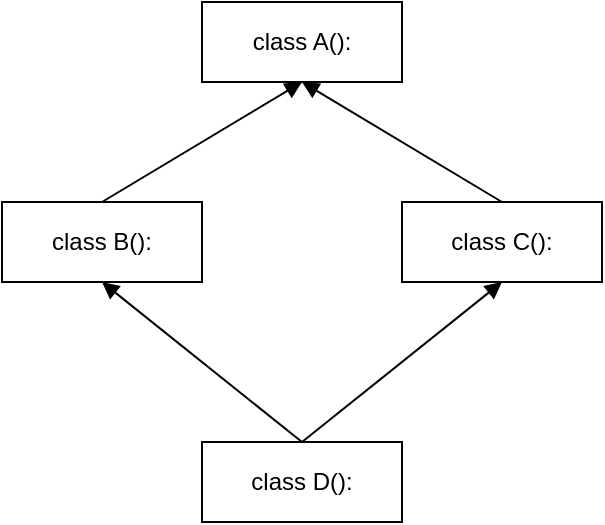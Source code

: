 <mxfile version="24.3.1" type="github" pages="2">
  <diagram name="第 1 页" id="4XVhk9JFLBVwJwxI4ibj">
    <mxGraphModel dx="954" dy="606" grid="0" gridSize="10" guides="1" tooltips="1" connect="1" arrows="1" fold="1" page="1" pageScale="1" pageWidth="827" pageHeight="1169" math="0" shadow="0">
      <root>
        <mxCell id="0" />
        <mxCell id="1" parent="0" />
        <mxCell id="gKEvEwvqkD_AzdAn1myi-1" value="class A():" style="whiteSpace=wrap;html=1;align=center;" vertex="1" parent="1">
          <mxGeometry x="330" y="140" width="100" height="40" as="geometry" />
        </mxCell>
        <mxCell id="gKEvEwvqkD_AzdAn1myi-2" value="class B():" style="whiteSpace=wrap;html=1;align=center;" vertex="1" parent="1">
          <mxGeometry x="230" y="240" width="100" height="40" as="geometry" />
        </mxCell>
        <mxCell id="gKEvEwvqkD_AzdAn1myi-3" value="class C():" style="whiteSpace=wrap;html=1;align=center;" vertex="1" parent="1">
          <mxGeometry x="430" y="240" width="100" height="40" as="geometry" />
        </mxCell>
        <mxCell id="gKEvEwvqkD_AzdAn1myi-4" value="class D():" style="whiteSpace=wrap;html=1;align=center;" vertex="1" parent="1">
          <mxGeometry x="330" y="360" width="100" height="40" as="geometry" />
        </mxCell>
        <mxCell id="gKEvEwvqkD_AzdAn1myi-5" value="" style="html=1;verticalAlign=bottom;endArrow=block;curved=0;rounded=0;exitX=0.5;exitY=0;exitDx=0;exitDy=0;entryX=0.5;entryY=1;entryDx=0;entryDy=0;" edge="1" parent="1" source="gKEvEwvqkD_AzdAn1myi-2" target="gKEvEwvqkD_AzdAn1myi-1">
          <mxGeometry width="80" relative="1" as="geometry">
            <mxPoint x="370" y="230" as="sourcePoint" />
            <mxPoint x="450" y="230" as="targetPoint" />
          </mxGeometry>
        </mxCell>
        <mxCell id="gKEvEwvqkD_AzdAn1myi-6" value="" style="html=1;verticalAlign=bottom;endArrow=block;curved=0;rounded=0;exitX=0.5;exitY=0;exitDx=0;exitDy=0;entryX=0.5;entryY=1;entryDx=0;entryDy=0;" edge="1" parent="1" source="gKEvEwvqkD_AzdAn1myi-3" target="gKEvEwvqkD_AzdAn1myi-1">
          <mxGeometry width="80" relative="1" as="geometry">
            <mxPoint x="290" y="250" as="sourcePoint" />
            <mxPoint x="390" y="190" as="targetPoint" />
          </mxGeometry>
        </mxCell>
        <mxCell id="gKEvEwvqkD_AzdAn1myi-7" value="" style="html=1;verticalAlign=bottom;endArrow=block;curved=0;rounded=0;exitX=0.5;exitY=0;exitDx=0;exitDy=0;entryX=0.5;entryY=1;entryDx=0;entryDy=0;" edge="1" parent="1" source="gKEvEwvqkD_AzdAn1myi-4" target="gKEvEwvqkD_AzdAn1myi-2">
          <mxGeometry width="80" relative="1" as="geometry">
            <mxPoint x="290" y="250" as="sourcePoint" />
            <mxPoint x="390" y="190" as="targetPoint" />
          </mxGeometry>
        </mxCell>
        <mxCell id="gKEvEwvqkD_AzdAn1myi-8" value="" style="html=1;verticalAlign=bottom;endArrow=block;curved=0;rounded=0;exitX=0.5;exitY=0;exitDx=0;exitDy=0;entryX=0.5;entryY=1;entryDx=0;entryDy=0;" edge="1" parent="1" source="gKEvEwvqkD_AzdAn1myi-4" target="gKEvEwvqkD_AzdAn1myi-3">
          <mxGeometry width="80" relative="1" as="geometry">
            <mxPoint x="300" y="260" as="sourcePoint" />
            <mxPoint x="400" y="200" as="targetPoint" />
          </mxGeometry>
        </mxCell>
      </root>
    </mxGraphModel>
  </diagram>
  <diagram id="UO2pIvTZbY1FrVEvp8xe" name="第 2 页">
    <mxGraphModel dx="954" dy="606" grid="0" gridSize="10" guides="1" tooltips="1" connect="1" arrows="1" fold="1" page="1" pageScale="1" pageWidth="827" pageHeight="1169" math="0" shadow="0">
      <root>
        <mxCell id="0" />
        <mxCell id="1" parent="0" />
        <mxCell id="hHwSS1K7vuaUpa--kpI5-9" style="rounded=0;orthogonalLoop=1;jettySize=auto;html=1;exitX=0.5;exitY=1;exitDx=0;exitDy=0;entryX=0.5;entryY=0;entryDx=0;entryDy=0;" edge="1" parent="1" source="hHwSS1K7vuaUpa--kpI5-6" target="hHwSS1K7vuaUpa--kpI5-7">
          <mxGeometry relative="1" as="geometry" />
        </mxCell>
        <mxCell id="hHwSS1K7vuaUpa--kpI5-10" style="rounded=0;orthogonalLoop=1;jettySize=auto;html=1;exitX=0.5;exitY=1;exitDx=0;exitDy=0;entryX=0.5;entryY=0;entryDx=0;entryDy=0;" edge="1" parent="1" source="hHwSS1K7vuaUpa--kpI5-6" target="hHwSS1K7vuaUpa--kpI5-50">
          <mxGeometry relative="1" as="geometry">
            <mxPoint x="795" y="133" as="targetPoint" />
          </mxGeometry>
        </mxCell>
        <mxCell id="hHwSS1K7vuaUpa--kpI5-6" value="笔记本电脑" style="rounded=1;whiteSpace=wrap;html=1;" vertex="1" parent="1">
          <mxGeometry x="375" y="4" width="88" height="35" as="geometry" />
        </mxCell>
        <mxCell id="hHwSS1K7vuaUpa--kpI5-24" style="rounded=0;orthogonalLoop=1;jettySize=auto;html=1;exitX=0.5;exitY=1;exitDx=0;exitDy=0;" edge="1" parent="1" source="hHwSS1K7vuaUpa--kpI5-7" target="hHwSS1K7vuaUpa--kpI5-18">
          <mxGeometry relative="1" as="geometry" />
        </mxCell>
        <mxCell id="hHwSS1K7vuaUpa--kpI5-7" value="药品" style="rounded=1;whiteSpace=wrap;html=1;" vertex="1" parent="1">
          <mxGeometry x="159" y="133" width="88" height="35" as="geometry" />
        </mxCell>
        <mxCell id="hHwSS1K7vuaUpa--kpI5-11" style="rounded=0;orthogonalLoop=1;jettySize=auto;html=1;exitX=0.5;exitY=1;exitDx=0;exitDy=0;entryX=0.5;entryY=0;entryDx=0;entryDy=0;" edge="1" parent="1" source="hHwSS1K7vuaUpa--kpI5-13" target="hHwSS1K7vuaUpa--kpI5-14">
          <mxGeometry relative="1" as="geometry" />
        </mxCell>
        <mxCell id="hHwSS1K7vuaUpa--kpI5-12" style="rounded=0;orthogonalLoop=1;jettySize=auto;html=1;exitX=0.5;exitY=1;exitDx=0;exitDy=0;entryX=0.5;entryY=0;entryDx=0;entryDy=0;" edge="1" parent="1" source="hHwSS1K7vuaUpa--kpI5-13" target="hHwSS1K7vuaUpa--kpI5-15">
          <mxGeometry relative="1" as="geometry" />
        </mxCell>
        <mxCell id="hHwSS1K7vuaUpa--kpI5-13" value="太阳镜" style="rounded=1;whiteSpace=wrap;html=1;" vertex="1" parent="1">
          <mxGeometry x="55" y="227" width="88" height="35" as="geometry" />
        </mxCell>
        <mxCell id="hHwSS1K7vuaUpa--kpI5-14" value="……" style="rounded=1;whiteSpace=wrap;html=1;" vertex="1" parent="1">
          <mxGeometry x="3" y="315" width="88" height="35" as="geometry" />
        </mxCell>
        <mxCell id="hHwSS1K7vuaUpa--kpI5-15" value="……" style="rounded=1;whiteSpace=wrap;html=1;" vertex="1" parent="1">
          <mxGeometry x="110" y="315" width="88" height="35" as="geometry" />
        </mxCell>
        <mxCell id="hHwSS1K7vuaUpa--kpI5-16" style="rounded=0;orthogonalLoop=1;jettySize=auto;html=1;exitX=0.5;exitY=1;exitDx=0;exitDy=0;entryX=0.5;entryY=0;entryDx=0;entryDy=0;" edge="1" parent="1" source="hHwSS1K7vuaUpa--kpI5-18" target="hHwSS1K7vuaUpa--kpI5-19">
          <mxGeometry relative="1" as="geometry" />
        </mxCell>
        <mxCell id="hHwSS1K7vuaUpa--kpI5-17" style="rounded=0;orthogonalLoop=1;jettySize=auto;html=1;exitX=0.5;exitY=1;exitDx=0;exitDy=0;entryX=0.5;entryY=0;entryDx=0;entryDy=0;" edge="1" parent="1" source="hHwSS1K7vuaUpa--kpI5-18" target="hHwSS1K7vuaUpa--kpI5-20">
          <mxGeometry relative="1" as="geometry" />
        </mxCell>
        <mxCell id="hHwSS1K7vuaUpa--kpI5-18" value="太阳镜" style="rounded=1;whiteSpace=wrap;html=1;" vertex="1" parent="1">
          <mxGeometry x="267" y="227" width="88" height="35" as="geometry" />
        </mxCell>
        <mxCell id="hHwSS1K7vuaUpa--kpI5-19" value="……" style="rounded=1;whiteSpace=wrap;html=1;" vertex="1" parent="1">
          <mxGeometry x="215" y="315" width="88" height="35" as="geometry" />
        </mxCell>
        <mxCell id="hHwSS1K7vuaUpa--kpI5-20" value="……" style="rounded=1;whiteSpace=wrap;html=1;" vertex="1" parent="1">
          <mxGeometry x="319" y="315" width="88" height="35" as="geometry" />
        </mxCell>
        <mxCell id="hHwSS1K7vuaUpa--kpI5-21" value="装入" style="text;html=1;align=center;verticalAlign=middle;resizable=0;points=[];autosize=1;strokeColor=none;fillColor=none;" vertex="1" parent="1">
          <mxGeometry x="331" y="37" width="46" height="29" as="geometry" />
        </mxCell>
        <mxCell id="hHwSS1K7vuaUpa--kpI5-22" value="不装入" style="text;html=1;align=center;verticalAlign=middle;resizable=0;points=[];autosize=1;strokeColor=none;fillColor=none;" vertex="1" parent="1">
          <mxGeometry x="465" y="33" width="60" height="29" as="geometry" />
        </mxCell>
        <mxCell id="hHwSS1K7vuaUpa--kpI5-23" style="rounded=0;orthogonalLoop=1;jettySize=auto;html=1;exitX=0.5;exitY=1;exitDx=0;exitDy=0;entryX=0.5;entryY=0;entryDx=0;entryDy=0;" edge="1" parent="1" source="hHwSS1K7vuaUpa--kpI5-7" target="hHwSS1K7vuaUpa--kpI5-13">
          <mxGeometry relative="1" as="geometry">
            <mxPoint x="301" y="90" as="sourcePoint" />
            <mxPoint x="213" y="143" as="targetPoint" />
          </mxGeometry>
        </mxCell>
        <mxCell id="hHwSS1K7vuaUpa--kpI5-25" value="装入" style="text;html=1;align=center;verticalAlign=middle;resizable=0;points=[];autosize=1;strokeColor=none;fillColor=none;" vertex="1" parent="1">
          <mxGeometry x="111" y="168" width="46" height="29" as="geometry" />
        </mxCell>
        <mxCell id="hHwSS1K7vuaUpa--kpI5-26" value="不装入" style="text;html=1;align=center;verticalAlign=middle;resizable=0;points=[];autosize=1;strokeColor=none;fillColor=none;" vertex="1" parent="1">
          <mxGeometry x="247" y="168" width="60" height="29" as="geometry" />
        </mxCell>
        <mxCell id="hHwSS1K7vuaUpa--kpI5-27" value="装入" style="text;html=1;align=center;verticalAlign=middle;resizable=0;points=[];autosize=1;strokeColor=none;fillColor=none;" vertex="1" parent="1">
          <mxGeometry x="20" y="260" width="46" height="29" as="geometry" />
        </mxCell>
        <mxCell id="hHwSS1K7vuaUpa--kpI5-28" value="不装入" style="text;html=1;align=center;verticalAlign=middle;resizable=0;points=[];autosize=1;strokeColor=none;fillColor=none;" vertex="1" parent="1">
          <mxGeometry x="131" y="260" width="60" height="29" as="geometry" />
        </mxCell>
        <mxCell id="hHwSS1K7vuaUpa--kpI5-47" value="装入" style="text;html=1;align=center;verticalAlign=middle;resizable=0;points=[];autosize=1;strokeColor=none;fillColor=none;" vertex="1" parent="1">
          <mxGeometry x="241" y="262" width="46" height="29" as="geometry" />
        </mxCell>
        <mxCell id="hHwSS1K7vuaUpa--kpI5-48" value="不装入" style="text;html=1;align=center;verticalAlign=middle;resizable=0;points=[];autosize=1;strokeColor=none;fillColor=none;" vertex="1" parent="1">
          <mxGeometry x="335" y="260" width="60" height="29" as="geometry" />
        </mxCell>
        <mxCell id="hHwSS1K7vuaUpa--kpI5-49" style="rounded=0;orthogonalLoop=1;jettySize=auto;html=1;exitX=0.5;exitY=1;exitDx=0;exitDy=0;" edge="1" parent="1" source="hHwSS1K7vuaUpa--kpI5-50" target="hHwSS1K7vuaUpa--kpI5-58">
          <mxGeometry relative="1" as="geometry" />
        </mxCell>
        <mxCell id="hHwSS1K7vuaUpa--kpI5-50" value="药品" style="rounded=1;whiteSpace=wrap;html=1;" vertex="1" parent="1">
          <mxGeometry x="577" y="133" width="88" height="35" as="geometry" />
        </mxCell>
        <mxCell id="hHwSS1K7vuaUpa--kpI5-51" style="rounded=0;orthogonalLoop=1;jettySize=auto;html=1;exitX=0.5;exitY=1;exitDx=0;exitDy=0;entryX=0.5;entryY=0;entryDx=0;entryDy=0;" edge="1" parent="1" source="hHwSS1K7vuaUpa--kpI5-53" target="hHwSS1K7vuaUpa--kpI5-54">
          <mxGeometry relative="1" as="geometry" />
        </mxCell>
        <mxCell id="hHwSS1K7vuaUpa--kpI5-52" style="rounded=0;orthogonalLoop=1;jettySize=auto;html=1;exitX=0.5;exitY=1;exitDx=0;exitDy=0;entryX=0.5;entryY=0;entryDx=0;entryDy=0;" edge="1" parent="1" source="hHwSS1K7vuaUpa--kpI5-53" target="hHwSS1K7vuaUpa--kpI5-55">
          <mxGeometry relative="1" as="geometry" />
        </mxCell>
        <mxCell id="hHwSS1K7vuaUpa--kpI5-53" value="太阳镜" style="rounded=1;whiteSpace=wrap;html=1;" vertex="1" parent="1">
          <mxGeometry x="473" y="227" width="88" height="35" as="geometry" />
        </mxCell>
        <mxCell id="hHwSS1K7vuaUpa--kpI5-54" value="……" style="rounded=1;whiteSpace=wrap;html=1;" vertex="1" parent="1">
          <mxGeometry x="421" y="315" width="88" height="35" as="geometry" />
        </mxCell>
        <mxCell id="hHwSS1K7vuaUpa--kpI5-55" value="……" style="rounded=1;whiteSpace=wrap;html=1;" vertex="1" parent="1">
          <mxGeometry x="528" y="315" width="88" height="35" as="geometry" />
        </mxCell>
        <mxCell id="hHwSS1K7vuaUpa--kpI5-56" style="rounded=0;orthogonalLoop=1;jettySize=auto;html=1;exitX=0.5;exitY=1;exitDx=0;exitDy=0;entryX=0.5;entryY=0;entryDx=0;entryDy=0;" edge="1" parent="1" source="hHwSS1K7vuaUpa--kpI5-58" target="hHwSS1K7vuaUpa--kpI5-59">
          <mxGeometry relative="1" as="geometry" />
        </mxCell>
        <mxCell id="hHwSS1K7vuaUpa--kpI5-57" style="rounded=0;orthogonalLoop=1;jettySize=auto;html=1;exitX=0.5;exitY=1;exitDx=0;exitDy=0;entryX=0.5;entryY=0;entryDx=0;entryDy=0;" edge="1" parent="1" source="hHwSS1K7vuaUpa--kpI5-58" target="hHwSS1K7vuaUpa--kpI5-60">
          <mxGeometry relative="1" as="geometry" />
        </mxCell>
        <mxCell id="hHwSS1K7vuaUpa--kpI5-58" value="太阳镜" style="rounded=1;whiteSpace=wrap;html=1;" vertex="1" parent="1">
          <mxGeometry x="685" y="227" width="88" height="35" as="geometry" />
        </mxCell>
        <mxCell id="hHwSS1K7vuaUpa--kpI5-59" value="……" style="rounded=1;whiteSpace=wrap;html=1;" vertex="1" parent="1">
          <mxGeometry x="633" y="315" width="88" height="35" as="geometry" />
        </mxCell>
        <mxCell id="hHwSS1K7vuaUpa--kpI5-60" value="……" style="rounded=1;whiteSpace=wrap;html=1;" vertex="1" parent="1">
          <mxGeometry x="737" y="315" width="88" height="35" as="geometry" />
        </mxCell>
        <mxCell id="hHwSS1K7vuaUpa--kpI5-61" style="rounded=0;orthogonalLoop=1;jettySize=auto;html=1;exitX=0.5;exitY=1;exitDx=0;exitDy=0;entryX=0.5;entryY=0;entryDx=0;entryDy=0;" edge="1" parent="1" source="hHwSS1K7vuaUpa--kpI5-50" target="hHwSS1K7vuaUpa--kpI5-53">
          <mxGeometry relative="1" as="geometry">
            <mxPoint x="719" y="90" as="sourcePoint" />
            <mxPoint x="631" y="143" as="targetPoint" />
          </mxGeometry>
        </mxCell>
        <mxCell id="hHwSS1K7vuaUpa--kpI5-62" value="装入" style="text;html=1;align=center;verticalAlign=middle;resizable=0;points=[];autosize=1;strokeColor=none;fillColor=none;" vertex="1" parent="1">
          <mxGeometry x="529" y="168" width="46" height="29" as="geometry" />
        </mxCell>
        <mxCell id="hHwSS1K7vuaUpa--kpI5-63" value="不装入" style="text;html=1;align=center;verticalAlign=middle;resizable=0;points=[];autosize=1;strokeColor=none;fillColor=none;" vertex="1" parent="1">
          <mxGeometry x="665" y="168" width="60" height="29" as="geometry" />
        </mxCell>
        <mxCell id="hHwSS1K7vuaUpa--kpI5-64" value="装入" style="text;html=1;align=center;verticalAlign=middle;resizable=0;points=[];autosize=1;strokeColor=none;fillColor=none;" vertex="1" parent="1">
          <mxGeometry x="438" y="260" width="46" height="29" as="geometry" />
        </mxCell>
        <mxCell id="hHwSS1K7vuaUpa--kpI5-65" value="不装入" style="text;html=1;align=center;verticalAlign=middle;resizable=0;points=[];autosize=1;strokeColor=none;fillColor=none;" vertex="1" parent="1">
          <mxGeometry x="549" y="260" width="60" height="29" as="geometry" />
        </mxCell>
        <mxCell id="hHwSS1K7vuaUpa--kpI5-66" value="装入" style="text;html=1;align=center;verticalAlign=middle;resizable=0;points=[];autosize=1;strokeColor=none;fillColor=none;" vertex="1" parent="1">
          <mxGeometry x="659" y="262" width="46" height="29" as="geometry" />
        </mxCell>
        <mxCell id="hHwSS1K7vuaUpa--kpI5-67" value="不装入" style="text;html=1;align=center;verticalAlign=middle;resizable=0;points=[];autosize=1;strokeColor=none;fillColor=none;" vertex="1" parent="1">
          <mxGeometry x="753" y="260" width="60" height="29" as="geometry" />
        </mxCell>
      </root>
    </mxGraphModel>
  </diagram>
</mxfile>
